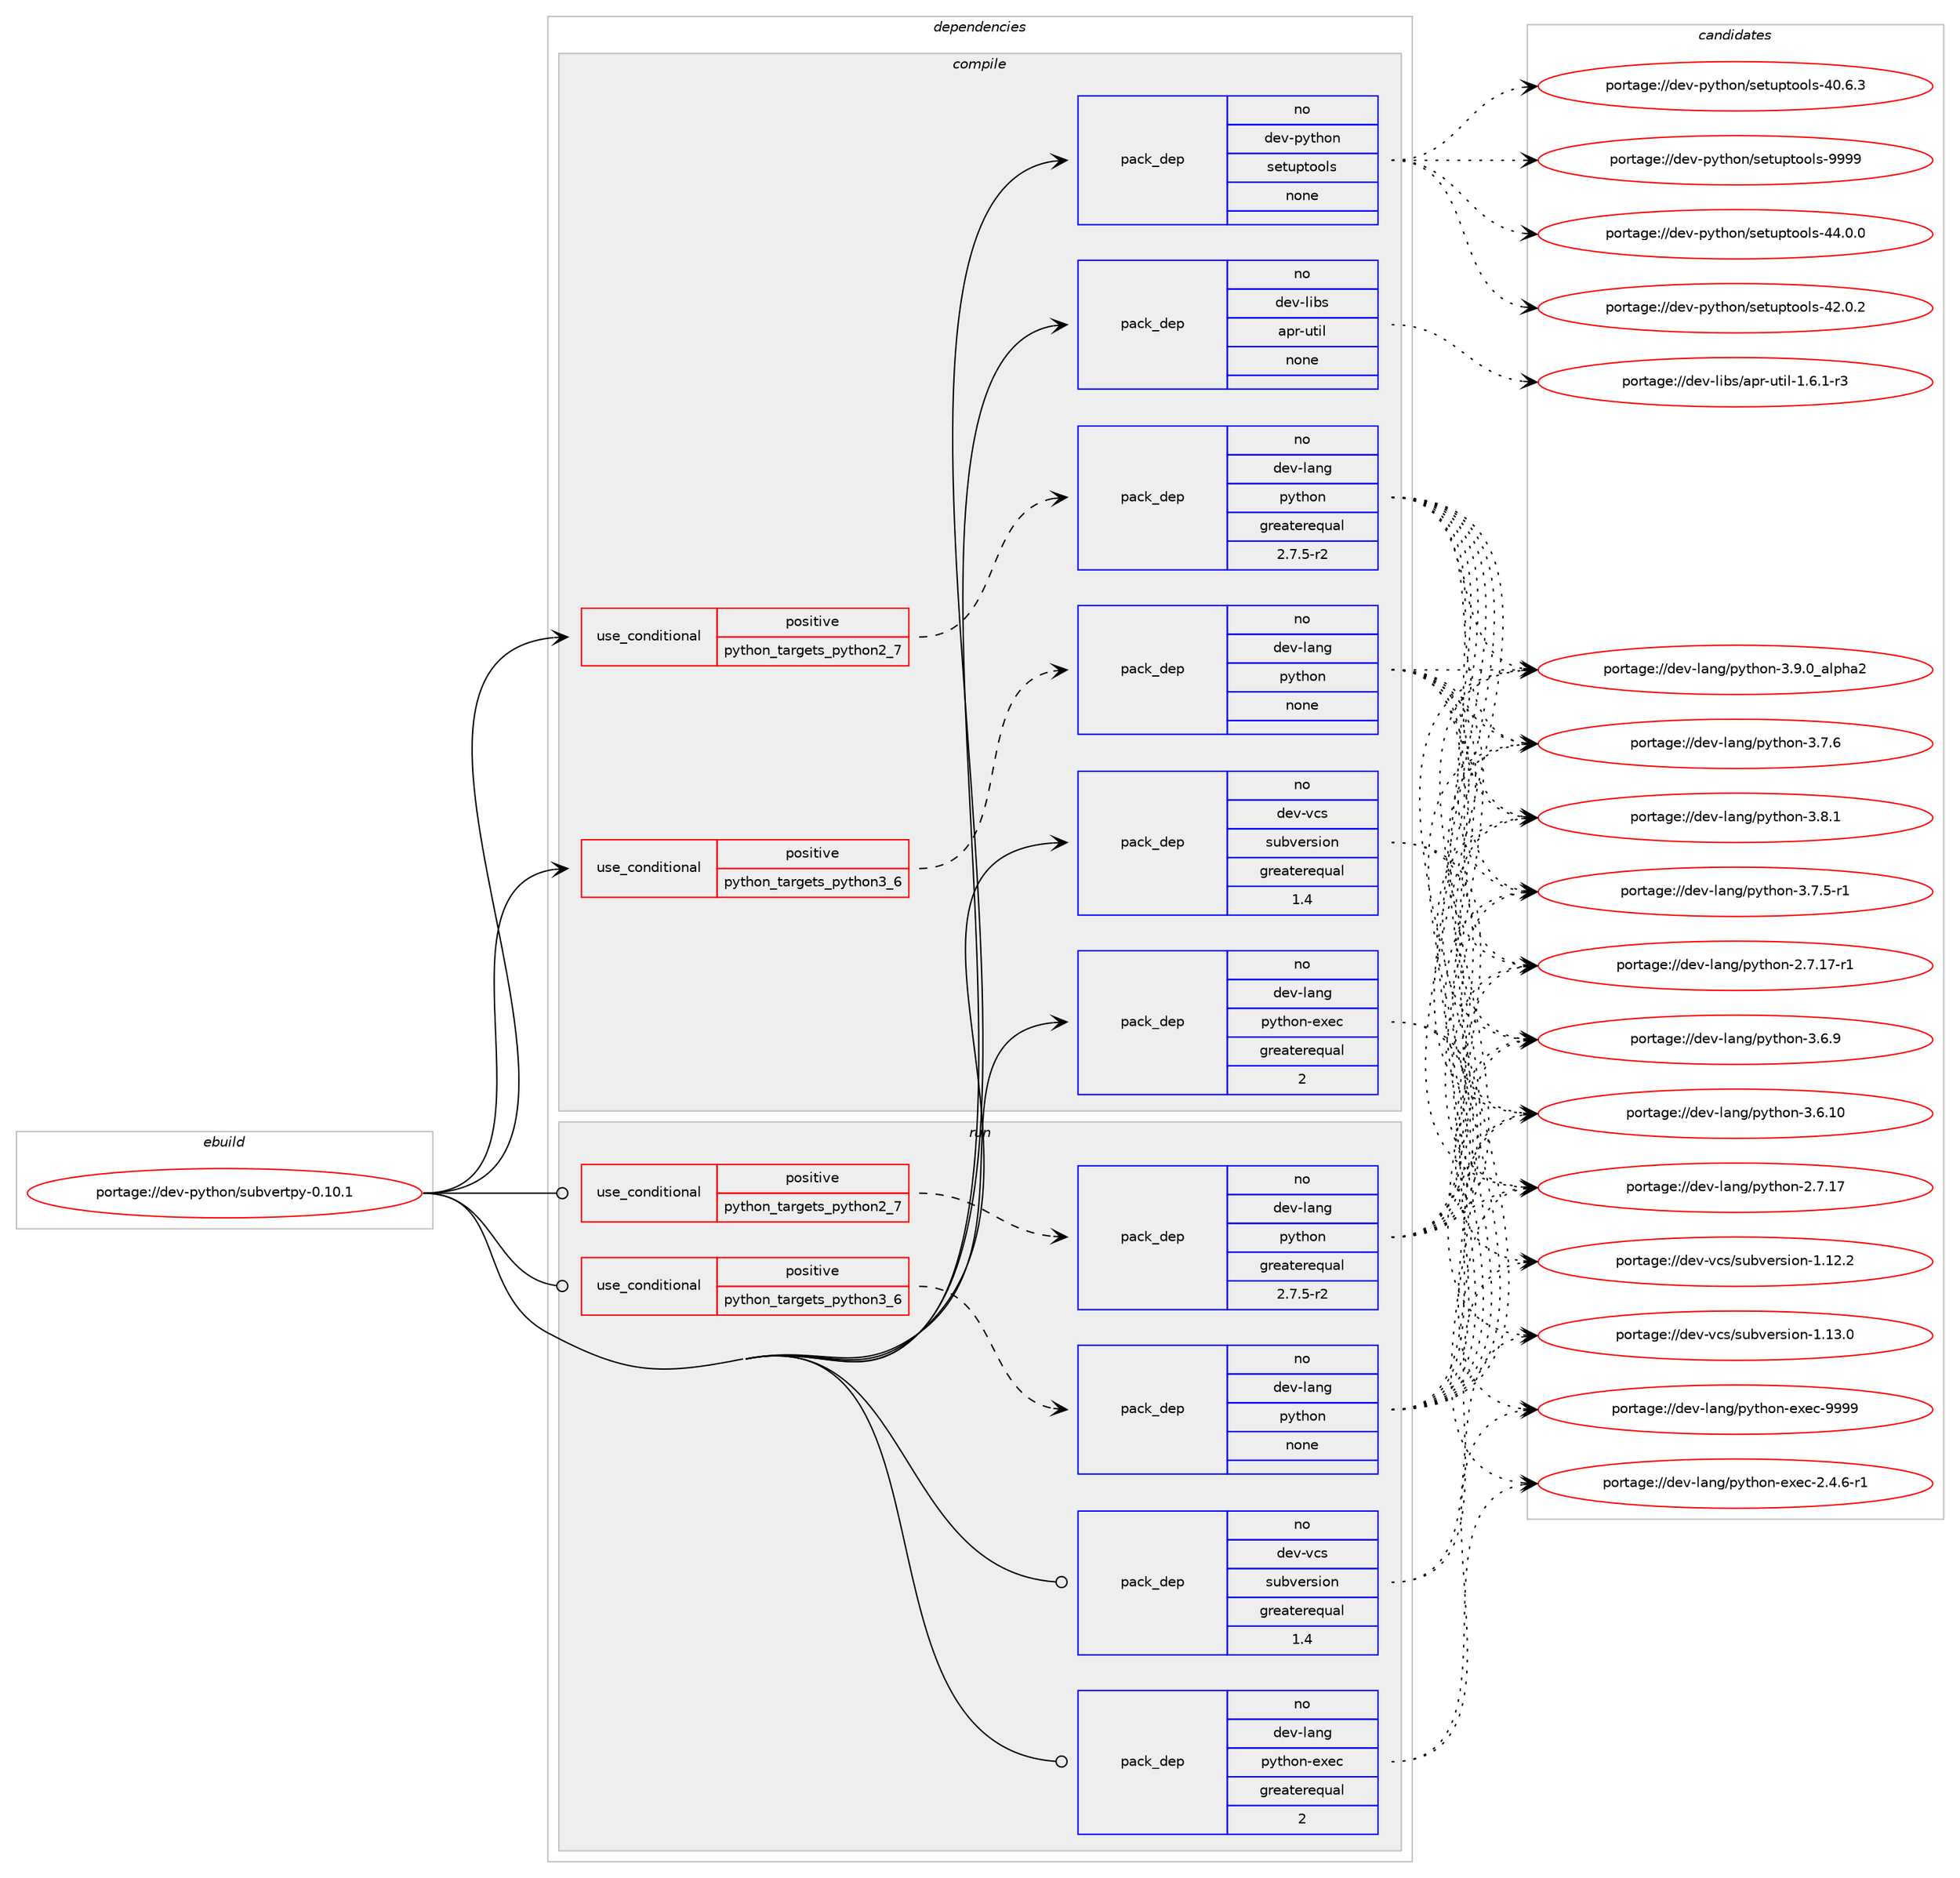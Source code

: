 digraph prolog {

# *************
# Graph options
# *************

newrank=true;
concentrate=true;
compound=true;
graph [rankdir=LR,fontname=Helvetica,fontsize=10,ranksep=1.5];#, ranksep=2.5, nodesep=0.2];
edge  [arrowhead=vee];
node  [fontname=Helvetica,fontsize=10];

# **********
# The ebuild
# **********

subgraph cluster_leftcol {
color=gray;
rank=same;
label=<<i>ebuild</i>>;
id [label="portage://dev-python/subvertpy-0.10.1", color=red, width=4, href="../dev-python/subvertpy-0.10.1.svg"];
}

# ****************
# The dependencies
# ****************

subgraph cluster_midcol {
color=gray;
label=<<i>dependencies</i>>;
subgraph cluster_compile {
fillcolor="#eeeeee";
style=filled;
label=<<i>compile</i>>;
subgraph cond105257 {
dependency423331 [label=<<TABLE BORDER="0" CELLBORDER="1" CELLSPACING="0" CELLPADDING="4"><TR><TD ROWSPAN="3" CELLPADDING="10">use_conditional</TD></TR><TR><TD>positive</TD></TR><TR><TD>python_targets_python2_7</TD></TR></TABLE>>, shape=none, color=red];
subgraph pack313176 {
dependency423332 [label=<<TABLE BORDER="0" CELLBORDER="1" CELLSPACING="0" CELLPADDING="4" WIDTH="220"><TR><TD ROWSPAN="6" CELLPADDING="30">pack_dep</TD></TR><TR><TD WIDTH="110">no</TD></TR><TR><TD>dev-lang</TD></TR><TR><TD>python</TD></TR><TR><TD>greaterequal</TD></TR><TR><TD>2.7.5-r2</TD></TR></TABLE>>, shape=none, color=blue];
}
dependency423331:e -> dependency423332:w [weight=20,style="dashed",arrowhead="vee"];
}
id:e -> dependency423331:w [weight=20,style="solid",arrowhead="vee"];
subgraph cond105258 {
dependency423333 [label=<<TABLE BORDER="0" CELLBORDER="1" CELLSPACING="0" CELLPADDING="4"><TR><TD ROWSPAN="3" CELLPADDING="10">use_conditional</TD></TR><TR><TD>positive</TD></TR><TR><TD>python_targets_python3_6</TD></TR></TABLE>>, shape=none, color=red];
subgraph pack313177 {
dependency423334 [label=<<TABLE BORDER="0" CELLBORDER="1" CELLSPACING="0" CELLPADDING="4" WIDTH="220"><TR><TD ROWSPAN="6" CELLPADDING="30">pack_dep</TD></TR><TR><TD WIDTH="110">no</TD></TR><TR><TD>dev-lang</TD></TR><TR><TD>python</TD></TR><TR><TD>none</TD></TR><TR><TD></TD></TR></TABLE>>, shape=none, color=blue];
}
dependency423333:e -> dependency423334:w [weight=20,style="dashed",arrowhead="vee"];
}
id:e -> dependency423333:w [weight=20,style="solid",arrowhead="vee"];
subgraph pack313178 {
dependency423335 [label=<<TABLE BORDER="0" CELLBORDER="1" CELLSPACING="0" CELLPADDING="4" WIDTH="220"><TR><TD ROWSPAN="6" CELLPADDING="30">pack_dep</TD></TR><TR><TD WIDTH="110">no</TD></TR><TR><TD>dev-lang</TD></TR><TR><TD>python-exec</TD></TR><TR><TD>greaterequal</TD></TR><TR><TD>2</TD></TR></TABLE>>, shape=none, color=blue];
}
id:e -> dependency423335:w [weight=20,style="solid",arrowhead="vee"];
subgraph pack313179 {
dependency423336 [label=<<TABLE BORDER="0" CELLBORDER="1" CELLSPACING="0" CELLPADDING="4" WIDTH="220"><TR><TD ROWSPAN="6" CELLPADDING="30">pack_dep</TD></TR><TR><TD WIDTH="110">no</TD></TR><TR><TD>dev-libs</TD></TR><TR><TD>apr-util</TD></TR><TR><TD>none</TD></TR><TR><TD></TD></TR></TABLE>>, shape=none, color=blue];
}
id:e -> dependency423336:w [weight=20,style="solid",arrowhead="vee"];
subgraph pack313180 {
dependency423337 [label=<<TABLE BORDER="0" CELLBORDER="1" CELLSPACING="0" CELLPADDING="4" WIDTH="220"><TR><TD ROWSPAN="6" CELLPADDING="30">pack_dep</TD></TR><TR><TD WIDTH="110">no</TD></TR><TR><TD>dev-python</TD></TR><TR><TD>setuptools</TD></TR><TR><TD>none</TD></TR><TR><TD></TD></TR></TABLE>>, shape=none, color=blue];
}
id:e -> dependency423337:w [weight=20,style="solid",arrowhead="vee"];
subgraph pack313181 {
dependency423338 [label=<<TABLE BORDER="0" CELLBORDER="1" CELLSPACING="0" CELLPADDING="4" WIDTH="220"><TR><TD ROWSPAN="6" CELLPADDING="30">pack_dep</TD></TR><TR><TD WIDTH="110">no</TD></TR><TR><TD>dev-vcs</TD></TR><TR><TD>subversion</TD></TR><TR><TD>greaterequal</TD></TR><TR><TD>1.4</TD></TR></TABLE>>, shape=none, color=blue];
}
id:e -> dependency423338:w [weight=20,style="solid",arrowhead="vee"];
}
subgraph cluster_compileandrun {
fillcolor="#eeeeee";
style=filled;
label=<<i>compile and run</i>>;
}
subgraph cluster_run {
fillcolor="#eeeeee";
style=filled;
label=<<i>run</i>>;
subgraph cond105259 {
dependency423339 [label=<<TABLE BORDER="0" CELLBORDER="1" CELLSPACING="0" CELLPADDING="4"><TR><TD ROWSPAN="3" CELLPADDING="10">use_conditional</TD></TR><TR><TD>positive</TD></TR><TR><TD>python_targets_python2_7</TD></TR></TABLE>>, shape=none, color=red];
subgraph pack313182 {
dependency423340 [label=<<TABLE BORDER="0" CELLBORDER="1" CELLSPACING="0" CELLPADDING="4" WIDTH="220"><TR><TD ROWSPAN="6" CELLPADDING="30">pack_dep</TD></TR><TR><TD WIDTH="110">no</TD></TR><TR><TD>dev-lang</TD></TR><TR><TD>python</TD></TR><TR><TD>greaterequal</TD></TR><TR><TD>2.7.5-r2</TD></TR></TABLE>>, shape=none, color=blue];
}
dependency423339:e -> dependency423340:w [weight=20,style="dashed",arrowhead="vee"];
}
id:e -> dependency423339:w [weight=20,style="solid",arrowhead="odot"];
subgraph cond105260 {
dependency423341 [label=<<TABLE BORDER="0" CELLBORDER="1" CELLSPACING="0" CELLPADDING="4"><TR><TD ROWSPAN="3" CELLPADDING="10">use_conditional</TD></TR><TR><TD>positive</TD></TR><TR><TD>python_targets_python3_6</TD></TR></TABLE>>, shape=none, color=red];
subgraph pack313183 {
dependency423342 [label=<<TABLE BORDER="0" CELLBORDER="1" CELLSPACING="0" CELLPADDING="4" WIDTH="220"><TR><TD ROWSPAN="6" CELLPADDING="30">pack_dep</TD></TR><TR><TD WIDTH="110">no</TD></TR><TR><TD>dev-lang</TD></TR><TR><TD>python</TD></TR><TR><TD>none</TD></TR><TR><TD></TD></TR></TABLE>>, shape=none, color=blue];
}
dependency423341:e -> dependency423342:w [weight=20,style="dashed",arrowhead="vee"];
}
id:e -> dependency423341:w [weight=20,style="solid",arrowhead="odot"];
subgraph pack313184 {
dependency423343 [label=<<TABLE BORDER="0" CELLBORDER="1" CELLSPACING="0" CELLPADDING="4" WIDTH="220"><TR><TD ROWSPAN="6" CELLPADDING="30">pack_dep</TD></TR><TR><TD WIDTH="110">no</TD></TR><TR><TD>dev-lang</TD></TR><TR><TD>python-exec</TD></TR><TR><TD>greaterequal</TD></TR><TR><TD>2</TD></TR></TABLE>>, shape=none, color=blue];
}
id:e -> dependency423343:w [weight=20,style="solid",arrowhead="odot"];
subgraph pack313185 {
dependency423344 [label=<<TABLE BORDER="0" CELLBORDER="1" CELLSPACING="0" CELLPADDING="4" WIDTH="220"><TR><TD ROWSPAN="6" CELLPADDING="30">pack_dep</TD></TR><TR><TD WIDTH="110">no</TD></TR><TR><TD>dev-vcs</TD></TR><TR><TD>subversion</TD></TR><TR><TD>greaterequal</TD></TR><TR><TD>1.4</TD></TR></TABLE>>, shape=none, color=blue];
}
id:e -> dependency423344:w [weight=20,style="solid",arrowhead="odot"];
}
}

# **************
# The candidates
# **************

subgraph cluster_choices {
rank=same;
color=gray;
label=<<i>candidates</i>>;

subgraph choice313176 {
color=black;
nodesep=1;
choice10010111845108971101034711212111610411111045514657464895971081121049750 [label="portage://dev-lang/python-3.9.0_alpha2", color=red, width=4,href="../dev-lang/python-3.9.0_alpha2.svg"];
choice100101118451089711010347112121116104111110455146564649 [label="portage://dev-lang/python-3.8.1", color=red, width=4,href="../dev-lang/python-3.8.1.svg"];
choice100101118451089711010347112121116104111110455146554654 [label="portage://dev-lang/python-3.7.6", color=red, width=4,href="../dev-lang/python-3.7.6.svg"];
choice1001011184510897110103471121211161041111104551465546534511449 [label="portage://dev-lang/python-3.7.5-r1", color=red, width=4,href="../dev-lang/python-3.7.5-r1.svg"];
choice100101118451089711010347112121116104111110455146544657 [label="portage://dev-lang/python-3.6.9", color=red, width=4,href="../dev-lang/python-3.6.9.svg"];
choice10010111845108971101034711212111610411111045514654464948 [label="portage://dev-lang/python-3.6.10", color=red, width=4,href="../dev-lang/python-3.6.10.svg"];
choice100101118451089711010347112121116104111110455046554649554511449 [label="portage://dev-lang/python-2.7.17-r1", color=red, width=4,href="../dev-lang/python-2.7.17-r1.svg"];
choice10010111845108971101034711212111610411111045504655464955 [label="portage://dev-lang/python-2.7.17", color=red, width=4,href="../dev-lang/python-2.7.17.svg"];
dependency423332:e -> choice10010111845108971101034711212111610411111045514657464895971081121049750:w [style=dotted,weight="100"];
dependency423332:e -> choice100101118451089711010347112121116104111110455146564649:w [style=dotted,weight="100"];
dependency423332:e -> choice100101118451089711010347112121116104111110455146554654:w [style=dotted,weight="100"];
dependency423332:e -> choice1001011184510897110103471121211161041111104551465546534511449:w [style=dotted,weight="100"];
dependency423332:e -> choice100101118451089711010347112121116104111110455146544657:w [style=dotted,weight="100"];
dependency423332:e -> choice10010111845108971101034711212111610411111045514654464948:w [style=dotted,weight="100"];
dependency423332:e -> choice100101118451089711010347112121116104111110455046554649554511449:w [style=dotted,weight="100"];
dependency423332:e -> choice10010111845108971101034711212111610411111045504655464955:w [style=dotted,weight="100"];
}
subgraph choice313177 {
color=black;
nodesep=1;
choice10010111845108971101034711212111610411111045514657464895971081121049750 [label="portage://dev-lang/python-3.9.0_alpha2", color=red, width=4,href="../dev-lang/python-3.9.0_alpha2.svg"];
choice100101118451089711010347112121116104111110455146564649 [label="portage://dev-lang/python-3.8.1", color=red, width=4,href="../dev-lang/python-3.8.1.svg"];
choice100101118451089711010347112121116104111110455146554654 [label="portage://dev-lang/python-3.7.6", color=red, width=4,href="../dev-lang/python-3.7.6.svg"];
choice1001011184510897110103471121211161041111104551465546534511449 [label="portage://dev-lang/python-3.7.5-r1", color=red, width=4,href="../dev-lang/python-3.7.5-r1.svg"];
choice100101118451089711010347112121116104111110455146544657 [label="portage://dev-lang/python-3.6.9", color=red, width=4,href="../dev-lang/python-3.6.9.svg"];
choice10010111845108971101034711212111610411111045514654464948 [label="portage://dev-lang/python-3.6.10", color=red, width=4,href="../dev-lang/python-3.6.10.svg"];
choice100101118451089711010347112121116104111110455046554649554511449 [label="portage://dev-lang/python-2.7.17-r1", color=red, width=4,href="../dev-lang/python-2.7.17-r1.svg"];
choice10010111845108971101034711212111610411111045504655464955 [label="portage://dev-lang/python-2.7.17", color=red, width=4,href="../dev-lang/python-2.7.17.svg"];
dependency423334:e -> choice10010111845108971101034711212111610411111045514657464895971081121049750:w [style=dotted,weight="100"];
dependency423334:e -> choice100101118451089711010347112121116104111110455146564649:w [style=dotted,weight="100"];
dependency423334:e -> choice100101118451089711010347112121116104111110455146554654:w [style=dotted,weight="100"];
dependency423334:e -> choice1001011184510897110103471121211161041111104551465546534511449:w [style=dotted,weight="100"];
dependency423334:e -> choice100101118451089711010347112121116104111110455146544657:w [style=dotted,weight="100"];
dependency423334:e -> choice10010111845108971101034711212111610411111045514654464948:w [style=dotted,weight="100"];
dependency423334:e -> choice100101118451089711010347112121116104111110455046554649554511449:w [style=dotted,weight="100"];
dependency423334:e -> choice10010111845108971101034711212111610411111045504655464955:w [style=dotted,weight="100"];
}
subgraph choice313178 {
color=black;
nodesep=1;
choice10010111845108971101034711212111610411111045101120101994557575757 [label="portage://dev-lang/python-exec-9999", color=red, width=4,href="../dev-lang/python-exec-9999.svg"];
choice10010111845108971101034711212111610411111045101120101994550465246544511449 [label="portage://dev-lang/python-exec-2.4.6-r1", color=red, width=4,href="../dev-lang/python-exec-2.4.6-r1.svg"];
dependency423335:e -> choice10010111845108971101034711212111610411111045101120101994557575757:w [style=dotted,weight="100"];
dependency423335:e -> choice10010111845108971101034711212111610411111045101120101994550465246544511449:w [style=dotted,weight="100"];
}
subgraph choice313179 {
color=black;
nodesep=1;
choice10010111845108105981154797112114451171161051084549465446494511451 [label="portage://dev-libs/apr-util-1.6.1-r3", color=red, width=4,href="../dev-libs/apr-util-1.6.1-r3.svg"];
dependency423336:e -> choice10010111845108105981154797112114451171161051084549465446494511451:w [style=dotted,weight="100"];
}
subgraph choice313180 {
color=black;
nodesep=1;
choice10010111845112121116104111110471151011161171121161111111081154557575757 [label="portage://dev-python/setuptools-9999", color=red, width=4,href="../dev-python/setuptools-9999.svg"];
choice100101118451121211161041111104711510111611711211611111110811545525246484648 [label="portage://dev-python/setuptools-44.0.0", color=red, width=4,href="../dev-python/setuptools-44.0.0.svg"];
choice100101118451121211161041111104711510111611711211611111110811545525046484650 [label="portage://dev-python/setuptools-42.0.2", color=red, width=4,href="../dev-python/setuptools-42.0.2.svg"];
choice100101118451121211161041111104711510111611711211611111110811545524846544651 [label="portage://dev-python/setuptools-40.6.3", color=red, width=4,href="../dev-python/setuptools-40.6.3.svg"];
dependency423337:e -> choice10010111845112121116104111110471151011161171121161111111081154557575757:w [style=dotted,weight="100"];
dependency423337:e -> choice100101118451121211161041111104711510111611711211611111110811545525246484648:w [style=dotted,weight="100"];
dependency423337:e -> choice100101118451121211161041111104711510111611711211611111110811545525046484650:w [style=dotted,weight="100"];
dependency423337:e -> choice100101118451121211161041111104711510111611711211611111110811545524846544651:w [style=dotted,weight="100"];
}
subgraph choice313181 {
color=black;
nodesep=1;
choice1001011184511899115471151179811810111411510511111045494649514648 [label="portage://dev-vcs/subversion-1.13.0", color=red, width=4,href="../dev-vcs/subversion-1.13.0.svg"];
choice1001011184511899115471151179811810111411510511111045494649504650 [label="portage://dev-vcs/subversion-1.12.2", color=red, width=4,href="../dev-vcs/subversion-1.12.2.svg"];
dependency423338:e -> choice1001011184511899115471151179811810111411510511111045494649514648:w [style=dotted,weight="100"];
dependency423338:e -> choice1001011184511899115471151179811810111411510511111045494649504650:w [style=dotted,weight="100"];
}
subgraph choice313182 {
color=black;
nodesep=1;
choice10010111845108971101034711212111610411111045514657464895971081121049750 [label="portage://dev-lang/python-3.9.0_alpha2", color=red, width=4,href="../dev-lang/python-3.9.0_alpha2.svg"];
choice100101118451089711010347112121116104111110455146564649 [label="portage://dev-lang/python-3.8.1", color=red, width=4,href="../dev-lang/python-3.8.1.svg"];
choice100101118451089711010347112121116104111110455146554654 [label="portage://dev-lang/python-3.7.6", color=red, width=4,href="../dev-lang/python-3.7.6.svg"];
choice1001011184510897110103471121211161041111104551465546534511449 [label="portage://dev-lang/python-3.7.5-r1", color=red, width=4,href="../dev-lang/python-3.7.5-r1.svg"];
choice100101118451089711010347112121116104111110455146544657 [label="portage://dev-lang/python-3.6.9", color=red, width=4,href="../dev-lang/python-3.6.9.svg"];
choice10010111845108971101034711212111610411111045514654464948 [label="portage://dev-lang/python-3.6.10", color=red, width=4,href="../dev-lang/python-3.6.10.svg"];
choice100101118451089711010347112121116104111110455046554649554511449 [label="portage://dev-lang/python-2.7.17-r1", color=red, width=4,href="../dev-lang/python-2.7.17-r1.svg"];
choice10010111845108971101034711212111610411111045504655464955 [label="portage://dev-lang/python-2.7.17", color=red, width=4,href="../dev-lang/python-2.7.17.svg"];
dependency423340:e -> choice10010111845108971101034711212111610411111045514657464895971081121049750:w [style=dotted,weight="100"];
dependency423340:e -> choice100101118451089711010347112121116104111110455146564649:w [style=dotted,weight="100"];
dependency423340:e -> choice100101118451089711010347112121116104111110455146554654:w [style=dotted,weight="100"];
dependency423340:e -> choice1001011184510897110103471121211161041111104551465546534511449:w [style=dotted,weight="100"];
dependency423340:e -> choice100101118451089711010347112121116104111110455146544657:w [style=dotted,weight="100"];
dependency423340:e -> choice10010111845108971101034711212111610411111045514654464948:w [style=dotted,weight="100"];
dependency423340:e -> choice100101118451089711010347112121116104111110455046554649554511449:w [style=dotted,weight="100"];
dependency423340:e -> choice10010111845108971101034711212111610411111045504655464955:w [style=dotted,weight="100"];
}
subgraph choice313183 {
color=black;
nodesep=1;
choice10010111845108971101034711212111610411111045514657464895971081121049750 [label="portage://dev-lang/python-3.9.0_alpha2", color=red, width=4,href="../dev-lang/python-3.9.0_alpha2.svg"];
choice100101118451089711010347112121116104111110455146564649 [label="portage://dev-lang/python-3.8.1", color=red, width=4,href="../dev-lang/python-3.8.1.svg"];
choice100101118451089711010347112121116104111110455146554654 [label="portage://dev-lang/python-3.7.6", color=red, width=4,href="../dev-lang/python-3.7.6.svg"];
choice1001011184510897110103471121211161041111104551465546534511449 [label="portage://dev-lang/python-3.7.5-r1", color=red, width=4,href="../dev-lang/python-3.7.5-r1.svg"];
choice100101118451089711010347112121116104111110455146544657 [label="portage://dev-lang/python-3.6.9", color=red, width=4,href="../dev-lang/python-3.6.9.svg"];
choice10010111845108971101034711212111610411111045514654464948 [label="portage://dev-lang/python-3.6.10", color=red, width=4,href="../dev-lang/python-3.6.10.svg"];
choice100101118451089711010347112121116104111110455046554649554511449 [label="portage://dev-lang/python-2.7.17-r1", color=red, width=4,href="../dev-lang/python-2.7.17-r1.svg"];
choice10010111845108971101034711212111610411111045504655464955 [label="portage://dev-lang/python-2.7.17", color=red, width=4,href="../dev-lang/python-2.7.17.svg"];
dependency423342:e -> choice10010111845108971101034711212111610411111045514657464895971081121049750:w [style=dotted,weight="100"];
dependency423342:e -> choice100101118451089711010347112121116104111110455146564649:w [style=dotted,weight="100"];
dependency423342:e -> choice100101118451089711010347112121116104111110455146554654:w [style=dotted,weight="100"];
dependency423342:e -> choice1001011184510897110103471121211161041111104551465546534511449:w [style=dotted,weight="100"];
dependency423342:e -> choice100101118451089711010347112121116104111110455146544657:w [style=dotted,weight="100"];
dependency423342:e -> choice10010111845108971101034711212111610411111045514654464948:w [style=dotted,weight="100"];
dependency423342:e -> choice100101118451089711010347112121116104111110455046554649554511449:w [style=dotted,weight="100"];
dependency423342:e -> choice10010111845108971101034711212111610411111045504655464955:w [style=dotted,weight="100"];
}
subgraph choice313184 {
color=black;
nodesep=1;
choice10010111845108971101034711212111610411111045101120101994557575757 [label="portage://dev-lang/python-exec-9999", color=red, width=4,href="../dev-lang/python-exec-9999.svg"];
choice10010111845108971101034711212111610411111045101120101994550465246544511449 [label="portage://dev-lang/python-exec-2.4.6-r1", color=red, width=4,href="../dev-lang/python-exec-2.4.6-r1.svg"];
dependency423343:e -> choice10010111845108971101034711212111610411111045101120101994557575757:w [style=dotted,weight="100"];
dependency423343:e -> choice10010111845108971101034711212111610411111045101120101994550465246544511449:w [style=dotted,weight="100"];
}
subgraph choice313185 {
color=black;
nodesep=1;
choice1001011184511899115471151179811810111411510511111045494649514648 [label="portage://dev-vcs/subversion-1.13.0", color=red, width=4,href="../dev-vcs/subversion-1.13.0.svg"];
choice1001011184511899115471151179811810111411510511111045494649504650 [label="portage://dev-vcs/subversion-1.12.2", color=red, width=4,href="../dev-vcs/subversion-1.12.2.svg"];
dependency423344:e -> choice1001011184511899115471151179811810111411510511111045494649514648:w [style=dotted,weight="100"];
dependency423344:e -> choice1001011184511899115471151179811810111411510511111045494649504650:w [style=dotted,weight="100"];
}
}

}
